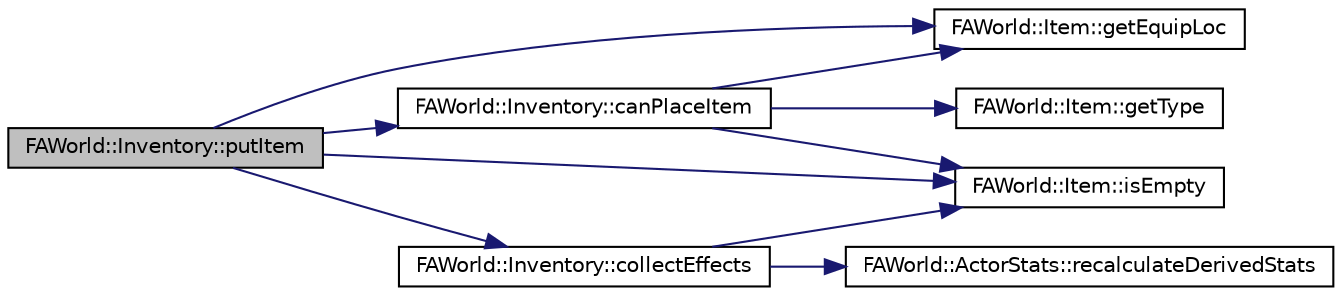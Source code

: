 digraph G
{
  edge [fontname="Helvetica",fontsize="10",labelfontname="Helvetica",labelfontsize="10"];
  node [fontname="Helvetica",fontsize="10",shape=record];
  rankdir="LR";
  Node1 [label="FAWorld::Inventory::putItem",height=0.2,width=0.4,color="black", fillcolor="grey75", style="filled" fontcolor="black"];
  Node1 -> Node2 [color="midnightblue",fontsize="10",style="solid",fontname="Helvetica"];
  Node2 [label="FAWorld::Inventory::canPlaceItem",height=0.2,width=0.4,color="black", fillcolor="white", style="filled",URL="$class_f_a_world_1_1_inventory.html#a762bbb4dc49e65cebf08ac6d06906dfd"];
  Node2 -> Node3 [color="midnightblue",fontsize="10",style="solid",fontname="Helvetica"];
  Node3 [label="FAWorld::Item::getEquipLoc",height=0.2,width=0.4,color="black", fillcolor="white", style="filled",URL="$class_f_a_world_1_1_item.html#aa72f2bacafd5067ba4add0d8e8918311"];
  Node2 -> Node4 [color="midnightblue",fontsize="10",style="solid",fontname="Helvetica"];
  Node4 [label="FAWorld::Item::isEmpty",height=0.2,width=0.4,color="black", fillcolor="white", style="filled",URL="$class_f_a_world_1_1_item.html#aa93072efcb6eff29b43d82297470e2c1"];
  Node2 -> Node5 [color="midnightblue",fontsize="10",style="solid",fontname="Helvetica"];
  Node5 [label="FAWorld::Item::getType",height=0.2,width=0.4,color="black", fillcolor="white", style="filled",URL="$class_f_a_world_1_1_item.html#a45732ee9631eb73d02b0a8bda88ecbde"];
  Node1 -> Node3 [color="midnightblue",fontsize="10",style="solid",fontname="Helvetica"];
  Node1 -> Node4 [color="midnightblue",fontsize="10",style="solid",fontname="Helvetica"];
  Node1 -> Node6 [color="midnightblue",fontsize="10",style="solid",fontname="Helvetica"];
  Node6 [label="FAWorld::Inventory::collectEffects",height=0.2,width=0.4,color="black", fillcolor="white", style="filled",URL="$class_f_a_world_1_1_inventory.html#a463cf57748e5f68b5c33f916e109131c"];
  Node6 -> Node4 [color="midnightblue",fontsize="10",style="solid",fontname="Helvetica"];
  Node6 -> Node7 [color="midnightblue",fontsize="10",style="solid",fontname="Helvetica"];
  Node7 [label="FAWorld::ActorStats::recalculateDerivedStats",height=0.2,width=0.4,color="black", fillcolor="white", style="filled",URL="$class_f_a_world_1_1_actor_stats.html#ac15e9e11adf2b230af3990a61f71a155"];
}
